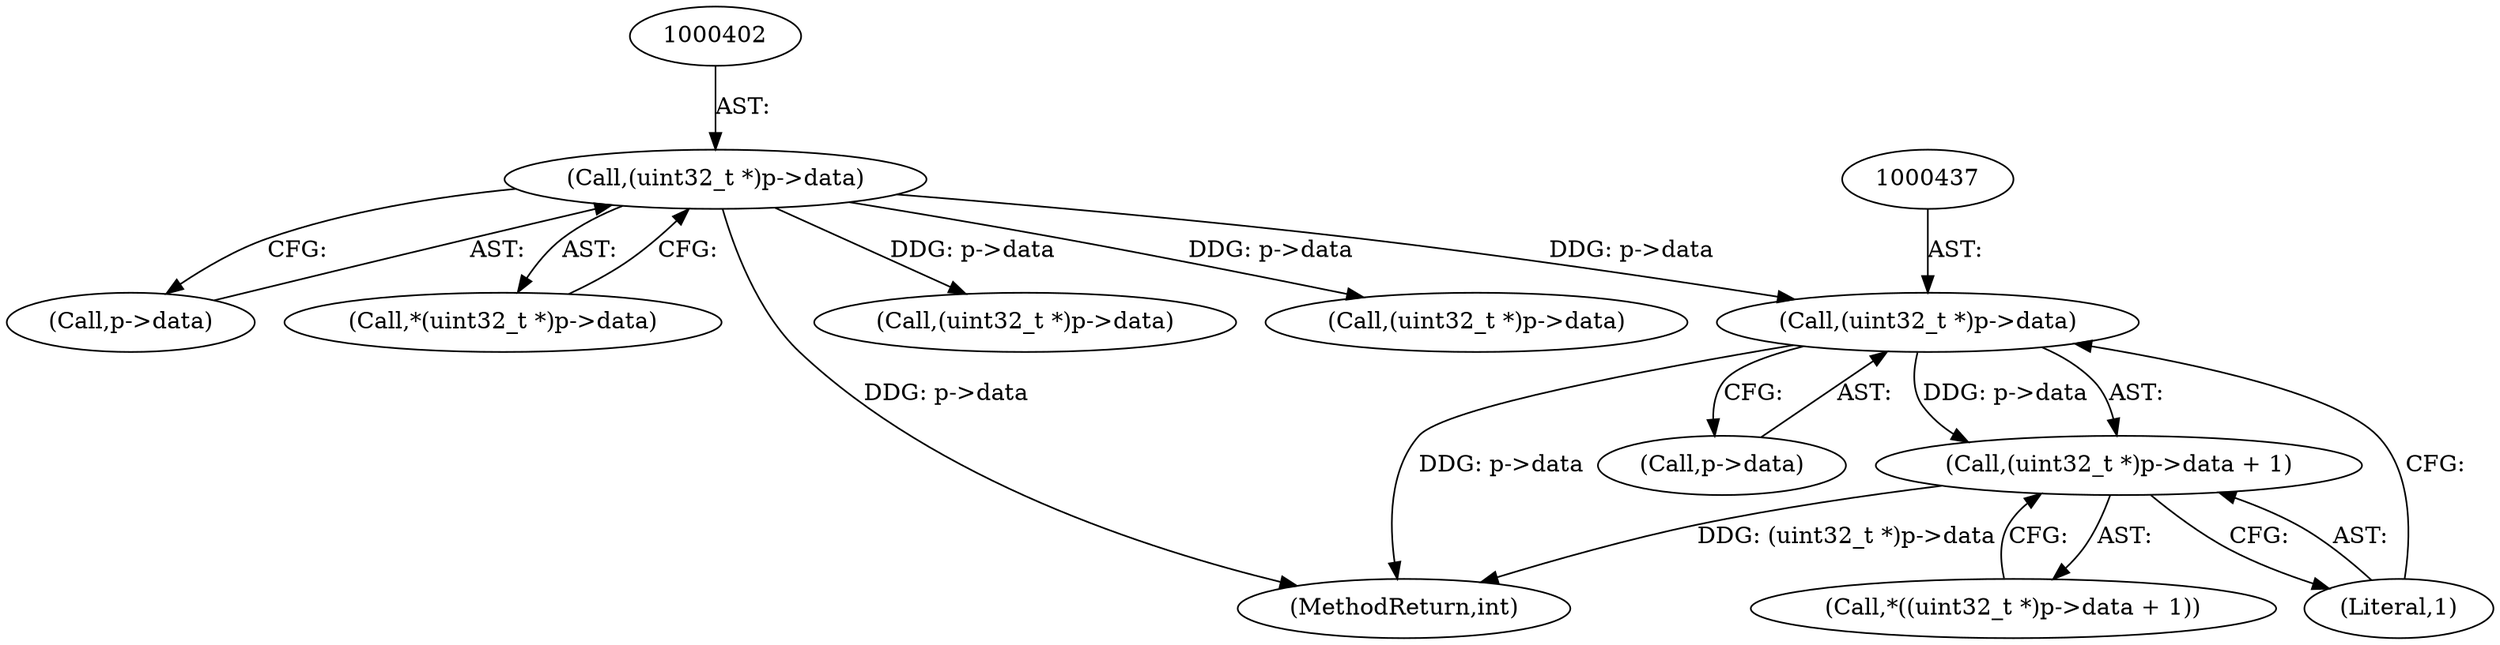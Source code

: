 digraph "0_Android_557bd7bfe6c4895faee09e46fc9b5304a956c8b7@pointer" {
"1000436" [label="(Call,(uint32_t *)p->data)"];
"1000401" [label="(Call,(uint32_t *)p->data)"];
"1000435" [label="(Call,(uint32_t *)p->data + 1)"];
"1000435" [label="(Call,(uint32_t *)p->data + 1)"];
"1000403" [label="(Call,p->data)"];
"1000441" [label="(Literal,1)"];
"1000434" [label="(Call,*((uint32_t *)p->data + 1))"];
"1000436" [label="(Call,(uint32_t *)p->data)"];
"1000401" [label="(Call,(uint32_t *)p->data)"];
"1000400" [label="(Call,*(uint32_t *)p->data)"];
"1001060" [label="(MethodReturn,int)"];
"1000461" [label="(Call,(uint32_t *)p->data)"];
"1000438" [label="(Call,p->data)"];
"1000411" [label="(Call,(uint32_t *)p->data)"];
"1000436" -> "1000435"  [label="AST: "];
"1000436" -> "1000438"  [label="CFG: "];
"1000437" -> "1000436"  [label="AST: "];
"1000438" -> "1000436"  [label="AST: "];
"1000441" -> "1000436"  [label="CFG: "];
"1000436" -> "1001060"  [label="DDG: p->data"];
"1000436" -> "1000435"  [label="DDG: p->data"];
"1000401" -> "1000436"  [label="DDG: p->data"];
"1000401" -> "1000400"  [label="AST: "];
"1000401" -> "1000403"  [label="CFG: "];
"1000402" -> "1000401"  [label="AST: "];
"1000403" -> "1000401"  [label="AST: "];
"1000400" -> "1000401"  [label="CFG: "];
"1000401" -> "1001060"  [label="DDG: p->data"];
"1000401" -> "1000411"  [label="DDG: p->data"];
"1000401" -> "1000461"  [label="DDG: p->data"];
"1000435" -> "1000434"  [label="AST: "];
"1000435" -> "1000441"  [label="CFG: "];
"1000441" -> "1000435"  [label="AST: "];
"1000434" -> "1000435"  [label="CFG: "];
"1000435" -> "1001060"  [label="DDG: (uint32_t *)p->data"];
}
